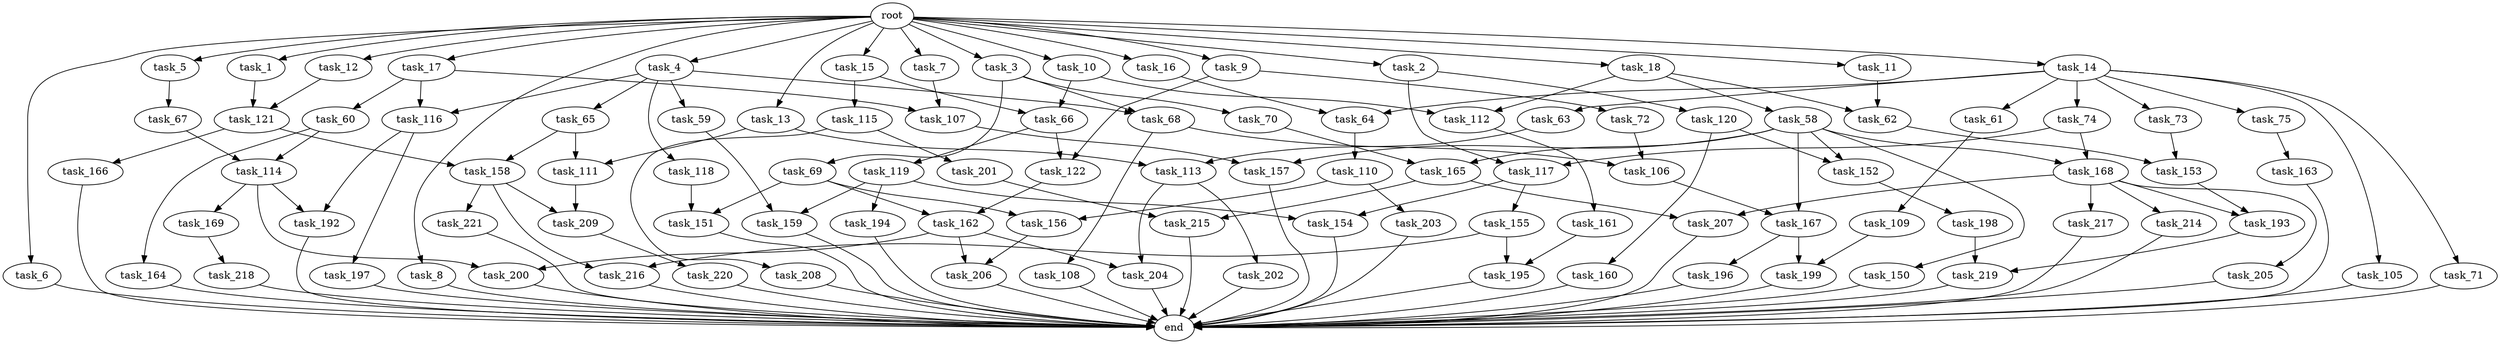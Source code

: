 digraph G {
  root [size="0.000000"];
  task_1 [size="10.240000"];
  task_2 [size="10.240000"];
  task_3 [size="10.240000"];
  task_4 [size="10.240000"];
  task_5 [size="10.240000"];
  task_6 [size="10.240000"];
  task_7 [size="10.240000"];
  task_8 [size="10.240000"];
  task_9 [size="10.240000"];
  task_10 [size="10.240000"];
  task_11 [size="10.240000"];
  task_12 [size="10.240000"];
  task_13 [size="10.240000"];
  task_14 [size="10.240000"];
  task_15 [size="10.240000"];
  task_16 [size="10.240000"];
  task_17 [size="10.240000"];
  task_18 [size="10.240000"];
  task_58 [size="6957847019.520000"];
  task_59 [size="8589934592.000000"];
  task_60 [size="343597383.680000"];
  task_61 [size="1374389534.720000"];
  task_62 [size="11166914969.600000"];
  task_63 [size="1374389534.720000"];
  task_64 [size="8332236554.240000"];
  task_65 [size="8589934592.000000"];
  task_66 [size="7730941132.800000"];
  task_67 [size="2147483648.000000"];
  task_68 [size="14087492730.880001"];
  task_69 [size="5497558138.880000"];
  task_70 [size="5497558138.880000"];
  task_71 [size="1374389534.720000"];
  task_72 [size="4209067950.080000"];
  task_73 [size="1374389534.720000"];
  task_74 [size="1374389534.720000"];
  task_75 [size="1374389534.720000"];
  task_105 [size="1374389534.720000"];
  task_106 [size="1717986918.400000"];
  task_107 [size="3435973836.800000"];
  task_108 [size="1374389534.720000"];
  task_109 [size="343597383.680000"];
  task_110 [size="6957847019.520000"];
  task_111 [size="6270652252.160000"];
  task_112 [size="7730941132.800000"];
  task_113 [size="2147483648.000000"];
  task_114 [size="4466765987.840000"];
  task_115 [size="6957847019.520000"];
  task_116 [size="8933531975.680000"];
  task_117 [size="3865470566.400000"];
  task_118 [size="8589934592.000000"];
  task_119 [size="343597383.680000"];
  task_120 [size="773094113.280000"];
  task_121 [size="6270652252.160000"];
  task_122 [size="4552665333.760000"];
  task_150 [size="4209067950.080000"];
  task_151 [size="9363028705.280001"];
  task_152 [size="6356551598.080000"];
  task_153 [size="4552665333.760000"];
  task_154 [size="14087492730.880001"];
  task_155 [size="5497558138.880000"];
  task_156 [size="8933531975.680000"];
  task_157 [size="4982162063.360000"];
  task_158 [size="6270652252.160000"];
  task_159 [size="11682311045.120001"];
  task_160 [size="2147483648.000000"];
  task_161 [size="8589934592.000000"];
  task_162 [size="8933531975.680000"];
  task_163 [size="773094113.280000"];
  task_164 [size="3092376453.120000"];
  task_165 [size="9706626088.960001"];
  task_166 [size="773094113.280000"];
  task_167 [size="4552665333.760000"];
  task_168 [size="7301444403.200000"];
  task_169 [size="5497558138.880000"];
  task_192 [size="6871947673.600000"];
  task_193 [size="687194767.360000"];
  task_194 [size="8589934592.000000"];
  task_195 [size="5239860101.120000"];
  task_196 [size="4209067950.080000"];
  task_197 [size="1374389534.720000"];
  task_198 [size="1374389534.720000"];
  task_199 [size="5583457484.800000"];
  task_200 [size="9706626088.960001"];
  task_201 [size="2147483648.000000"];
  task_202 [size="773094113.280000"];
  task_203 [size="343597383.680000"];
  task_204 [size="4982162063.360000"];
  task_205 [size="343597383.680000"];
  task_206 [size="4982162063.360000"];
  task_207 [size="8933531975.680000"];
  task_208 [size="2147483648.000000"];
  task_209 [size="6270652252.160000"];
  task_214 [size="343597383.680000"];
  task_215 [size="8933531975.680000"];
  task_216 [size="3865470566.400000"];
  task_217 [size="343597383.680000"];
  task_218 [size="773094113.280000"];
  task_219 [size="2491081031.680000"];
  task_220 [size="5497558138.880000"];
  task_221 [size="773094113.280000"];
  end [size="0.000000"];

  root -> task_1 [size="1.000000"];
  root -> task_2 [size="1.000000"];
  root -> task_3 [size="1.000000"];
  root -> task_4 [size="1.000000"];
  root -> task_5 [size="1.000000"];
  root -> task_6 [size="1.000000"];
  root -> task_7 [size="1.000000"];
  root -> task_8 [size="1.000000"];
  root -> task_9 [size="1.000000"];
  root -> task_10 [size="1.000000"];
  root -> task_11 [size="1.000000"];
  root -> task_12 [size="1.000000"];
  root -> task_13 [size="1.000000"];
  root -> task_14 [size="1.000000"];
  root -> task_15 [size="1.000000"];
  root -> task_16 [size="1.000000"];
  root -> task_17 [size="1.000000"];
  root -> task_18 [size="1.000000"];
  task_1 -> task_121 [size="536870912.000000"];
  task_2 -> task_117 [size="75497472.000000"];
  task_2 -> task_120 [size="75497472.000000"];
  task_3 -> task_68 [size="536870912.000000"];
  task_3 -> task_69 [size="536870912.000000"];
  task_3 -> task_70 [size="536870912.000000"];
  task_4 -> task_59 [size="838860800.000000"];
  task_4 -> task_65 [size="838860800.000000"];
  task_4 -> task_68 [size="838860800.000000"];
  task_4 -> task_116 [size="838860800.000000"];
  task_4 -> task_118 [size="838860800.000000"];
  task_5 -> task_67 [size="209715200.000000"];
  task_6 -> end [size="1.000000"];
  task_7 -> task_107 [size="301989888.000000"];
  task_8 -> end [size="1.000000"];
  task_9 -> task_72 [size="411041792.000000"];
  task_9 -> task_122 [size="411041792.000000"];
  task_10 -> task_66 [size="75497472.000000"];
  task_10 -> task_112 [size="75497472.000000"];
  task_11 -> task_62 [size="411041792.000000"];
  task_12 -> task_121 [size="75497472.000000"];
  task_13 -> task_111 [size="75497472.000000"];
  task_13 -> task_113 [size="75497472.000000"];
  task_14 -> task_61 [size="134217728.000000"];
  task_14 -> task_63 [size="134217728.000000"];
  task_14 -> task_64 [size="134217728.000000"];
  task_14 -> task_71 [size="134217728.000000"];
  task_14 -> task_73 [size="134217728.000000"];
  task_14 -> task_74 [size="134217728.000000"];
  task_14 -> task_75 [size="134217728.000000"];
  task_14 -> task_105 [size="134217728.000000"];
  task_15 -> task_66 [size="679477248.000000"];
  task_15 -> task_115 [size="679477248.000000"];
  task_16 -> task_64 [size="679477248.000000"];
  task_17 -> task_60 [size="33554432.000000"];
  task_17 -> task_107 [size="33554432.000000"];
  task_17 -> task_116 [size="33554432.000000"];
  task_18 -> task_58 [size="679477248.000000"];
  task_18 -> task_62 [size="679477248.000000"];
  task_18 -> task_112 [size="679477248.000000"];
  task_58 -> task_150 [size="411041792.000000"];
  task_58 -> task_152 [size="411041792.000000"];
  task_58 -> task_157 [size="411041792.000000"];
  task_58 -> task_165 [size="411041792.000000"];
  task_58 -> task_167 [size="411041792.000000"];
  task_58 -> task_168 [size="411041792.000000"];
  task_59 -> task_159 [size="301989888.000000"];
  task_60 -> task_114 [size="301989888.000000"];
  task_60 -> task_164 [size="301989888.000000"];
  task_61 -> task_109 [size="33554432.000000"];
  task_62 -> task_153 [size="411041792.000000"];
  task_63 -> task_113 [size="134217728.000000"];
  task_64 -> task_110 [size="679477248.000000"];
  task_65 -> task_111 [size="536870912.000000"];
  task_65 -> task_158 [size="536870912.000000"];
  task_66 -> task_119 [size="33554432.000000"];
  task_66 -> task_122 [size="33554432.000000"];
  task_67 -> task_114 [size="134217728.000000"];
  task_68 -> task_106 [size="134217728.000000"];
  task_68 -> task_108 [size="134217728.000000"];
  task_69 -> task_151 [size="838860800.000000"];
  task_69 -> task_156 [size="838860800.000000"];
  task_69 -> task_162 [size="838860800.000000"];
  task_70 -> task_165 [size="536870912.000000"];
  task_71 -> end [size="1.000000"];
  task_72 -> task_106 [size="33554432.000000"];
  task_73 -> task_153 [size="33554432.000000"];
  task_74 -> task_117 [size="301989888.000000"];
  task_74 -> task_168 [size="301989888.000000"];
  task_75 -> task_163 [size="75497472.000000"];
  task_105 -> end [size="1.000000"];
  task_106 -> task_167 [size="33554432.000000"];
  task_107 -> task_157 [size="75497472.000000"];
  task_108 -> end [size="1.000000"];
  task_109 -> task_199 [size="134217728.000000"];
  task_110 -> task_156 [size="33554432.000000"];
  task_110 -> task_203 [size="33554432.000000"];
  task_111 -> task_209 [size="536870912.000000"];
  task_112 -> task_161 [size="838860800.000000"];
  task_113 -> task_202 [size="75497472.000000"];
  task_113 -> task_204 [size="75497472.000000"];
  task_114 -> task_169 [size="536870912.000000"];
  task_114 -> task_192 [size="536870912.000000"];
  task_114 -> task_200 [size="536870912.000000"];
  task_115 -> task_201 [size="209715200.000000"];
  task_115 -> task_208 [size="209715200.000000"];
  task_116 -> task_192 [size="134217728.000000"];
  task_116 -> task_197 [size="134217728.000000"];
  task_117 -> task_154 [size="536870912.000000"];
  task_117 -> task_155 [size="536870912.000000"];
  task_118 -> task_151 [size="75497472.000000"];
  task_119 -> task_154 [size="838860800.000000"];
  task_119 -> task_159 [size="838860800.000000"];
  task_119 -> task_194 [size="838860800.000000"];
  task_120 -> task_152 [size="209715200.000000"];
  task_120 -> task_160 [size="209715200.000000"];
  task_121 -> task_158 [size="75497472.000000"];
  task_121 -> task_166 [size="75497472.000000"];
  task_122 -> task_162 [size="33554432.000000"];
  task_150 -> end [size="1.000000"];
  task_151 -> end [size="1.000000"];
  task_152 -> task_198 [size="134217728.000000"];
  task_153 -> task_193 [size="33554432.000000"];
  task_154 -> end [size="1.000000"];
  task_155 -> task_195 [size="301989888.000000"];
  task_155 -> task_216 [size="301989888.000000"];
  task_156 -> task_206 [size="75497472.000000"];
  task_157 -> end [size="1.000000"];
  task_158 -> task_209 [size="75497472.000000"];
  task_158 -> task_216 [size="75497472.000000"];
  task_158 -> task_221 [size="75497472.000000"];
  task_159 -> end [size="1.000000"];
  task_160 -> end [size="1.000000"];
  task_161 -> task_195 [size="209715200.000000"];
  task_162 -> task_200 [size="411041792.000000"];
  task_162 -> task_204 [size="411041792.000000"];
  task_162 -> task_206 [size="411041792.000000"];
  task_163 -> end [size="1.000000"];
  task_164 -> end [size="1.000000"];
  task_165 -> task_207 [size="838860800.000000"];
  task_165 -> task_215 [size="838860800.000000"];
  task_166 -> end [size="1.000000"];
  task_167 -> task_196 [size="411041792.000000"];
  task_167 -> task_199 [size="411041792.000000"];
  task_168 -> task_193 [size="33554432.000000"];
  task_168 -> task_205 [size="33554432.000000"];
  task_168 -> task_207 [size="33554432.000000"];
  task_168 -> task_214 [size="33554432.000000"];
  task_168 -> task_217 [size="33554432.000000"];
  task_169 -> task_218 [size="75497472.000000"];
  task_192 -> end [size="1.000000"];
  task_193 -> task_219 [size="33554432.000000"];
  task_194 -> end [size="1.000000"];
  task_195 -> end [size="1.000000"];
  task_196 -> end [size="1.000000"];
  task_197 -> end [size="1.000000"];
  task_198 -> task_219 [size="209715200.000000"];
  task_199 -> end [size="1.000000"];
  task_200 -> end [size="1.000000"];
  task_201 -> task_215 [size="33554432.000000"];
  task_202 -> end [size="1.000000"];
  task_203 -> end [size="1.000000"];
  task_204 -> end [size="1.000000"];
  task_205 -> end [size="1.000000"];
  task_206 -> end [size="1.000000"];
  task_207 -> end [size="1.000000"];
  task_208 -> end [size="1.000000"];
  task_209 -> task_220 [size="536870912.000000"];
  task_214 -> end [size="1.000000"];
  task_215 -> end [size="1.000000"];
  task_216 -> end [size="1.000000"];
  task_217 -> end [size="1.000000"];
  task_218 -> end [size="1.000000"];
  task_219 -> end [size="1.000000"];
  task_220 -> end [size="1.000000"];
  task_221 -> end [size="1.000000"];
}
